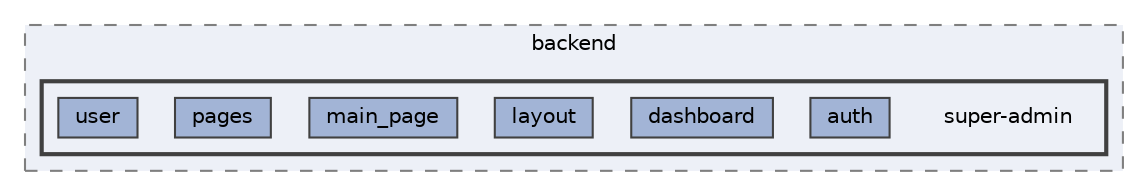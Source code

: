 digraph "resources/views/backend/super-admin"
{
 // LATEX_PDF_SIZE
  bgcolor="transparent";
  edge [fontname=Helvetica,fontsize=10,labelfontname=Helvetica,labelfontsize=10];
  node [fontname=Helvetica,fontsize=10,shape=box,height=0.2,width=0.4];
  compound=true
  subgraph clusterdir_48f752ed06fe2ec4f169a5606dccb442 {
    graph [ bgcolor="#edf0f7", pencolor="grey50", label="backend", fontname=Helvetica,fontsize=10 style="filled,dashed", URL="dir_48f752ed06fe2ec4f169a5606dccb442.html",tooltip=""]
  subgraph clusterdir_5ed27aaffd68c879960ffdb4f2525a8a {
    graph [ bgcolor="#edf0f7", pencolor="grey25", label="", fontname=Helvetica,fontsize=10 style="filled,bold", URL="dir_5ed27aaffd68c879960ffdb4f2525a8a.html",tooltip=""]
    dir_5ed27aaffd68c879960ffdb4f2525a8a [shape=plaintext, label="super-admin"];
  dir_70cada00f3a477882fb8948751f0de6c [label="auth", fillcolor="#a2b4d6", color="grey25", style="filled", URL="dir_70cada00f3a477882fb8948751f0de6c.html",tooltip=""];
  dir_16995342a09dd969a188eb187ea57a16 [label="dashboard", fillcolor="#a2b4d6", color="grey25", style="filled", URL="dir_16995342a09dd969a188eb187ea57a16.html",tooltip=""];
  dir_e9cb97c77f5f0746b3106ad874b54c62 [label="layout", fillcolor="#a2b4d6", color="grey25", style="filled", URL="dir_e9cb97c77f5f0746b3106ad874b54c62.html",tooltip=""];
  dir_0bd22a6e1dacac6cf28290fb34c28d68 [label="main_page", fillcolor="#a2b4d6", color="grey25", style="filled", URL="dir_0bd22a6e1dacac6cf28290fb34c28d68.html",tooltip=""];
  dir_a60b61945a25534b1228572df4a7e3c6 [label="pages", fillcolor="#a2b4d6", color="grey25", style="filled", URL="dir_a60b61945a25534b1228572df4a7e3c6.html",tooltip=""];
  dir_a0c4f8ef73c94a87acee47174114e6e9 [label="user", fillcolor="#a2b4d6", color="grey25", style="filled", URL="dir_a0c4f8ef73c94a87acee47174114e6e9.html",tooltip=""];
  }
  }
}

